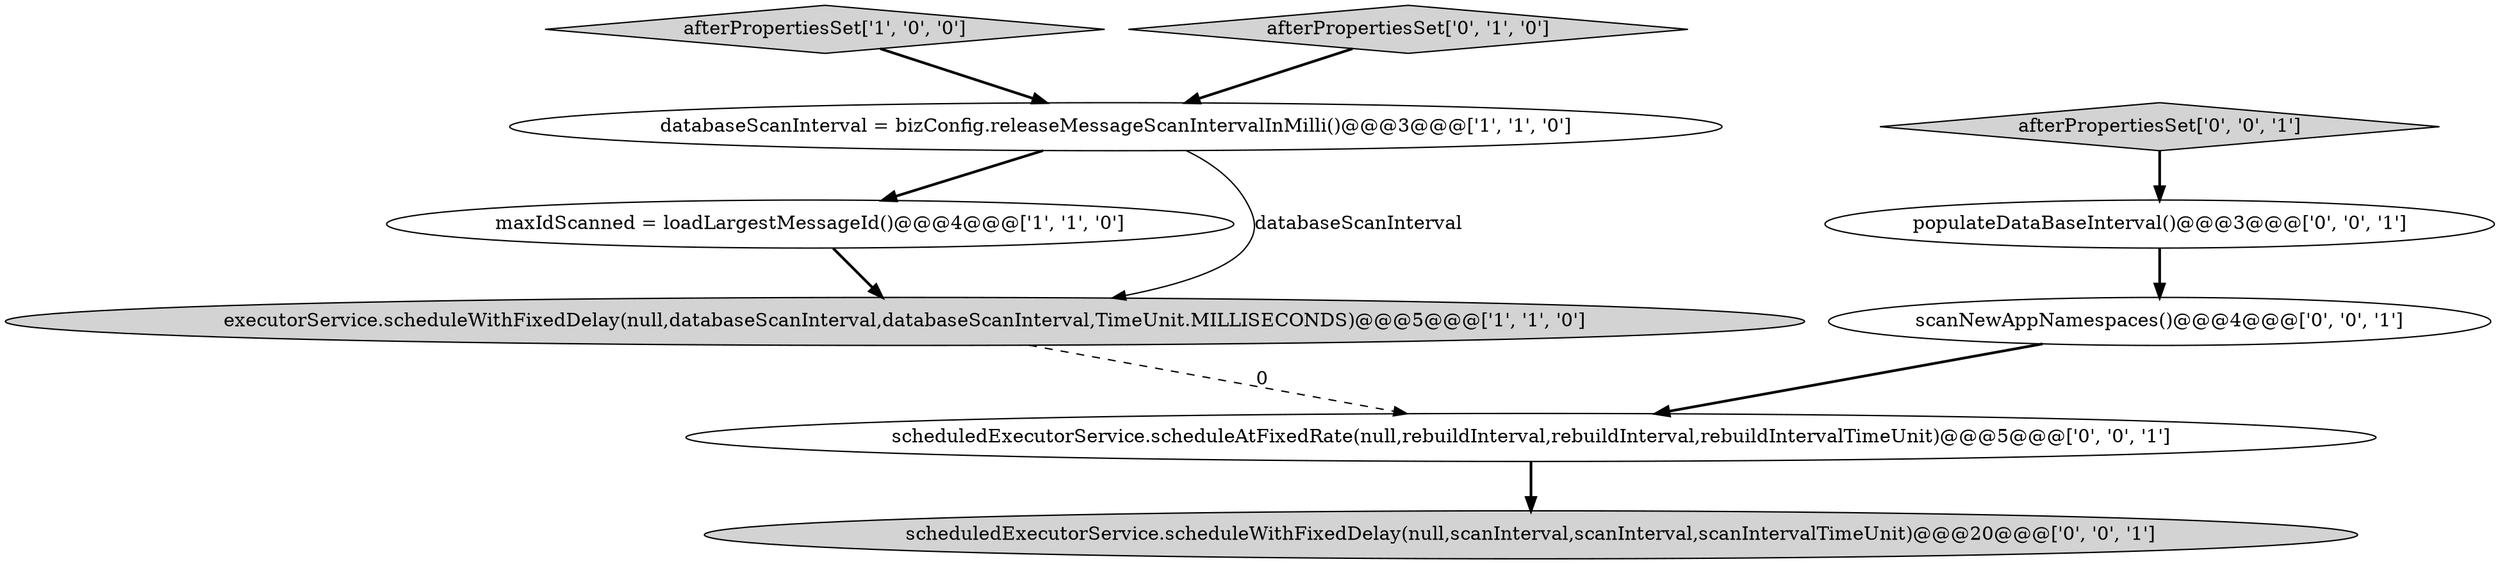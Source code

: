 digraph {
3 [style = filled, label = "afterPropertiesSet['1', '0', '0']", fillcolor = lightgray, shape = diamond image = "AAA0AAABBB1BBB"];
0 [style = filled, label = "databaseScanInterval = bizConfig.releaseMessageScanIntervalInMilli()@@@3@@@['1', '1', '0']", fillcolor = white, shape = ellipse image = "AAA0AAABBB1BBB"];
2 [style = filled, label = "maxIdScanned = loadLargestMessageId()@@@4@@@['1', '1', '0']", fillcolor = white, shape = ellipse image = "AAA0AAABBB1BBB"];
8 [style = filled, label = "scheduledExecutorService.scheduleWithFixedDelay(null,scanInterval,scanInterval,scanIntervalTimeUnit)@@@20@@@['0', '0', '1']", fillcolor = lightgray, shape = ellipse image = "AAA0AAABBB3BBB"];
1 [style = filled, label = "executorService.scheduleWithFixedDelay(null,databaseScanInterval,databaseScanInterval,TimeUnit.MILLISECONDS)@@@5@@@['1', '1', '0']", fillcolor = lightgray, shape = ellipse image = "AAA0AAABBB1BBB"];
7 [style = filled, label = "scanNewAppNamespaces()@@@4@@@['0', '0', '1']", fillcolor = white, shape = ellipse image = "AAA0AAABBB3BBB"];
4 [style = filled, label = "afterPropertiesSet['0', '1', '0']", fillcolor = lightgray, shape = diamond image = "AAA0AAABBB2BBB"];
5 [style = filled, label = "populateDataBaseInterval()@@@3@@@['0', '0', '1']", fillcolor = white, shape = ellipse image = "AAA0AAABBB3BBB"];
6 [style = filled, label = "scheduledExecutorService.scheduleAtFixedRate(null,rebuildInterval,rebuildInterval,rebuildIntervalTimeUnit)@@@5@@@['0', '0', '1']", fillcolor = white, shape = ellipse image = "AAA0AAABBB3BBB"];
9 [style = filled, label = "afterPropertiesSet['0', '0', '1']", fillcolor = lightgray, shape = diamond image = "AAA0AAABBB3BBB"];
7->6 [style = bold, label=""];
1->6 [style = dashed, label="0"];
0->2 [style = bold, label=""];
3->0 [style = bold, label=""];
9->5 [style = bold, label=""];
2->1 [style = bold, label=""];
6->8 [style = bold, label=""];
5->7 [style = bold, label=""];
4->0 [style = bold, label=""];
0->1 [style = solid, label="databaseScanInterval"];
}
